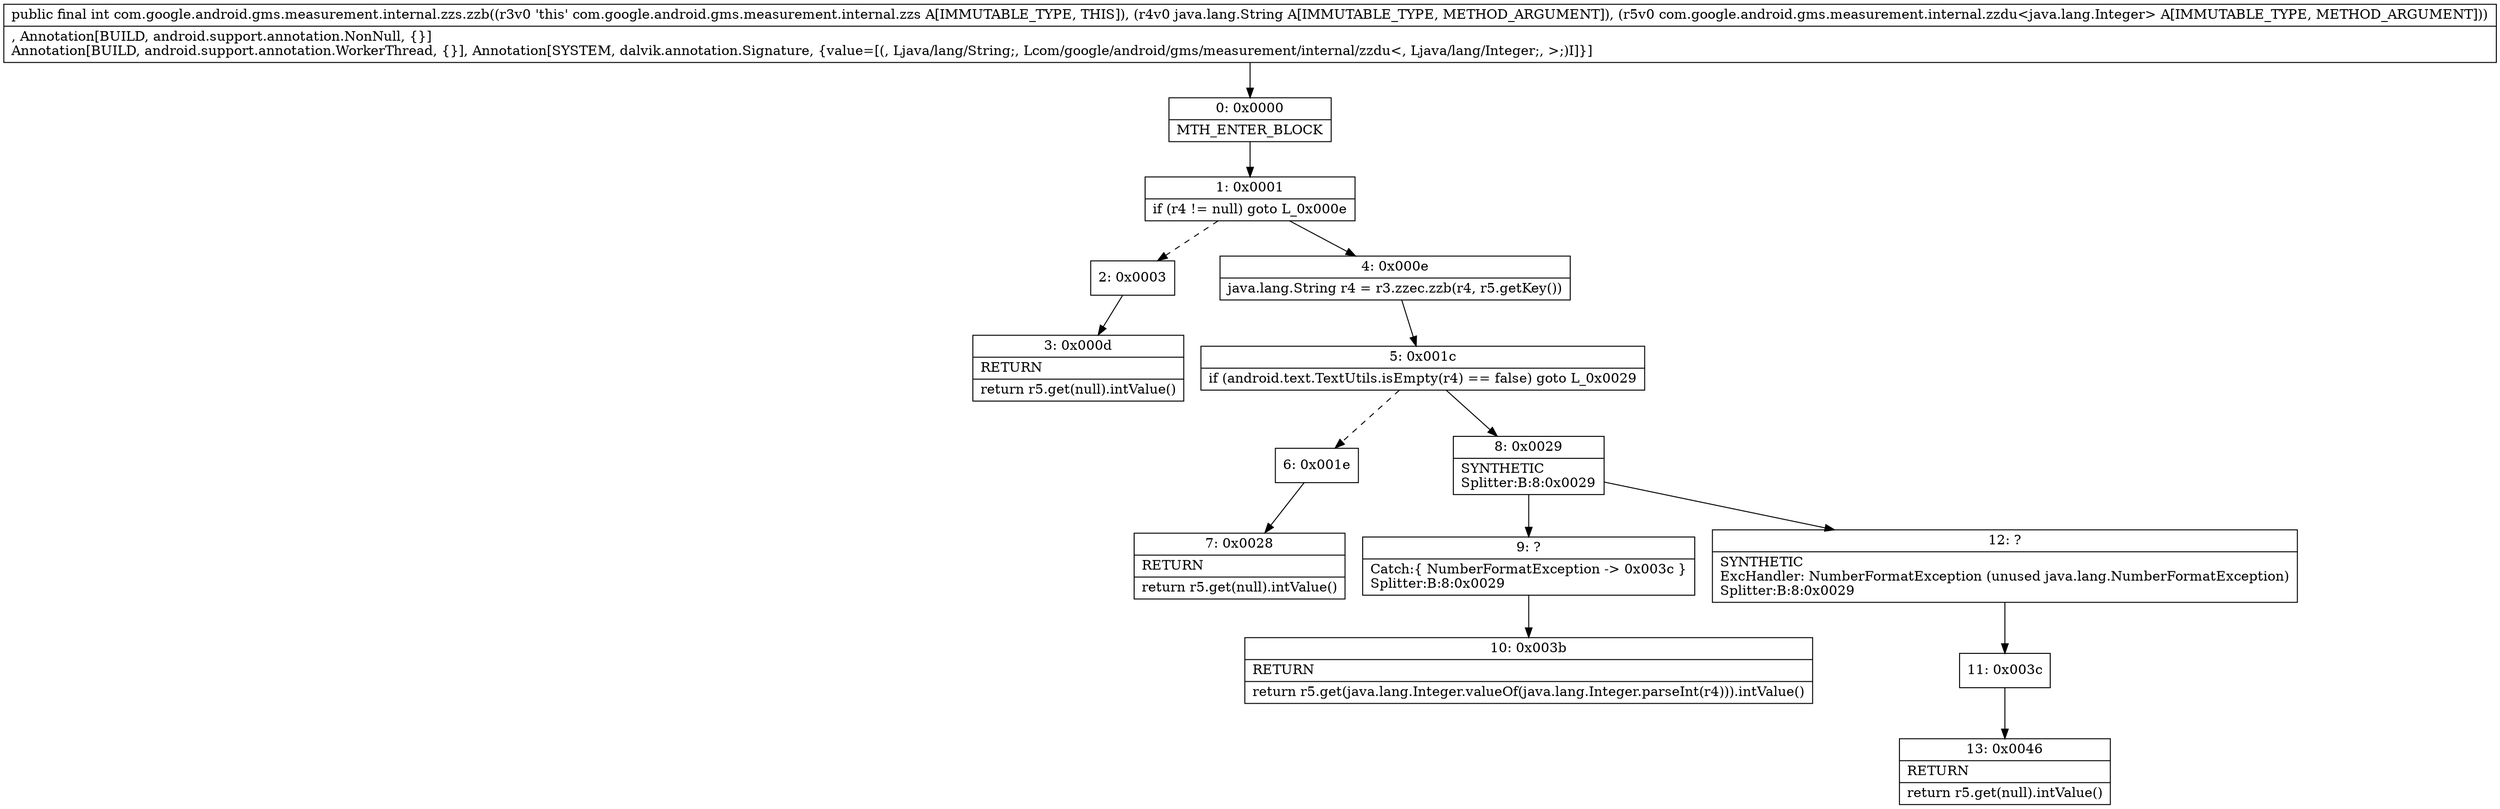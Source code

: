 digraph "CFG forcom.google.android.gms.measurement.internal.zzs.zzb(Ljava\/lang\/String;Lcom\/google\/android\/gms\/measurement\/internal\/zzdu;)I" {
Node_0 [shape=record,label="{0\:\ 0x0000|MTH_ENTER_BLOCK\l}"];
Node_1 [shape=record,label="{1\:\ 0x0001|if (r4 != null) goto L_0x000e\l}"];
Node_2 [shape=record,label="{2\:\ 0x0003}"];
Node_3 [shape=record,label="{3\:\ 0x000d|RETURN\l|return r5.get(null).intValue()\l}"];
Node_4 [shape=record,label="{4\:\ 0x000e|java.lang.String r4 = r3.zzec.zzb(r4, r5.getKey())\l}"];
Node_5 [shape=record,label="{5\:\ 0x001c|if (android.text.TextUtils.isEmpty(r4) == false) goto L_0x0029\l}"];
Node_6 [shape=record,label="{6\:\ 0x001e}"];
Node_7 [shape=record,label="{7\:\ 0x0028|RETURN\l|return r5.get(null).intValue()\l}"];
Node_8 [shape=record,label="{8\:\ 0x0029|SYNTHETIC\lSplitter:B:8:0x0029\l}"];
Node_9 [shape=record,label="{9\:\ ?|Catch:\{ NumberFormatException \-\> 0x003c \}\lSplitter:B:8:0x0029\l}"];
Node_10 [shape=record,label="{10\:\ 0x003b|RETURN\l|return r5.get(java.lang.Integer.valueOf(java.lang.Integer.parseInt(r4))).intValue()\l}"];
Node_11 [shape=record,label="{11\:\ 0x003c}"];
Node_12 [shape=record,label="{12\:\ ?|SYNTHETIC\lExcHandler: NumberFormatException (unused java.lang.NumberFormatException)\lSplitter:B:8:0x0029\l}"];
Node_13 [shape=record,label="{13\:\ 0x0046|RETURN\l|return r5.get(null).intValue()\l}"];
MethodNode[shape=record,label="{public final int com.google.android.gms.measurement.internal.zzs.zzb((r3v0 'this' com.google.android.gms.measurement.internal.zzs A[IMMUTABLE_TYPE, THIS]), (r4v0 java.lang.String A[IMMUTABLE_TYPE, METHOD_ARGUMENT]), (r5v0 com.google.android.gms.measurement.internal.zzdu\<java.lang.Integer\> A[IMMUTABLE_TYPE, METHOD_ARGUMENT]))  | , Annotation[BUILD, android.support.annotation.NonNull, \{\}]\lAnnotation[BUILD, android.support.annotation.WorkerThread, \{\}], Annotation[SYSTEM, dalvik.annotation.Signature, \{value=[(, Ljava\/lang\/String;, Lcom\/google\/android\/gms\/measurement\/internal\/zzdu\<, Ljava\/lang\/Integer;, \>;)I]\}]\l}"];
MethodNode -> Node_0;
Node_0 -> Node_1;
Node_1 -> Node_2[style=dashed];
Node_1 -> Node_4;
Node_2 -> Node_3;
Node_4 -> Node_5;
Node_5 -> Node_6[style=dashed];
Node_5 -> Node_8;
Node_6 -> Node_7;
Node_8 -> Node_9;
Node_8 -> Node_12;
Node_9 -> Node_10;
Node_11 -> Node_13;
Node_12 -> Node_11;
}

